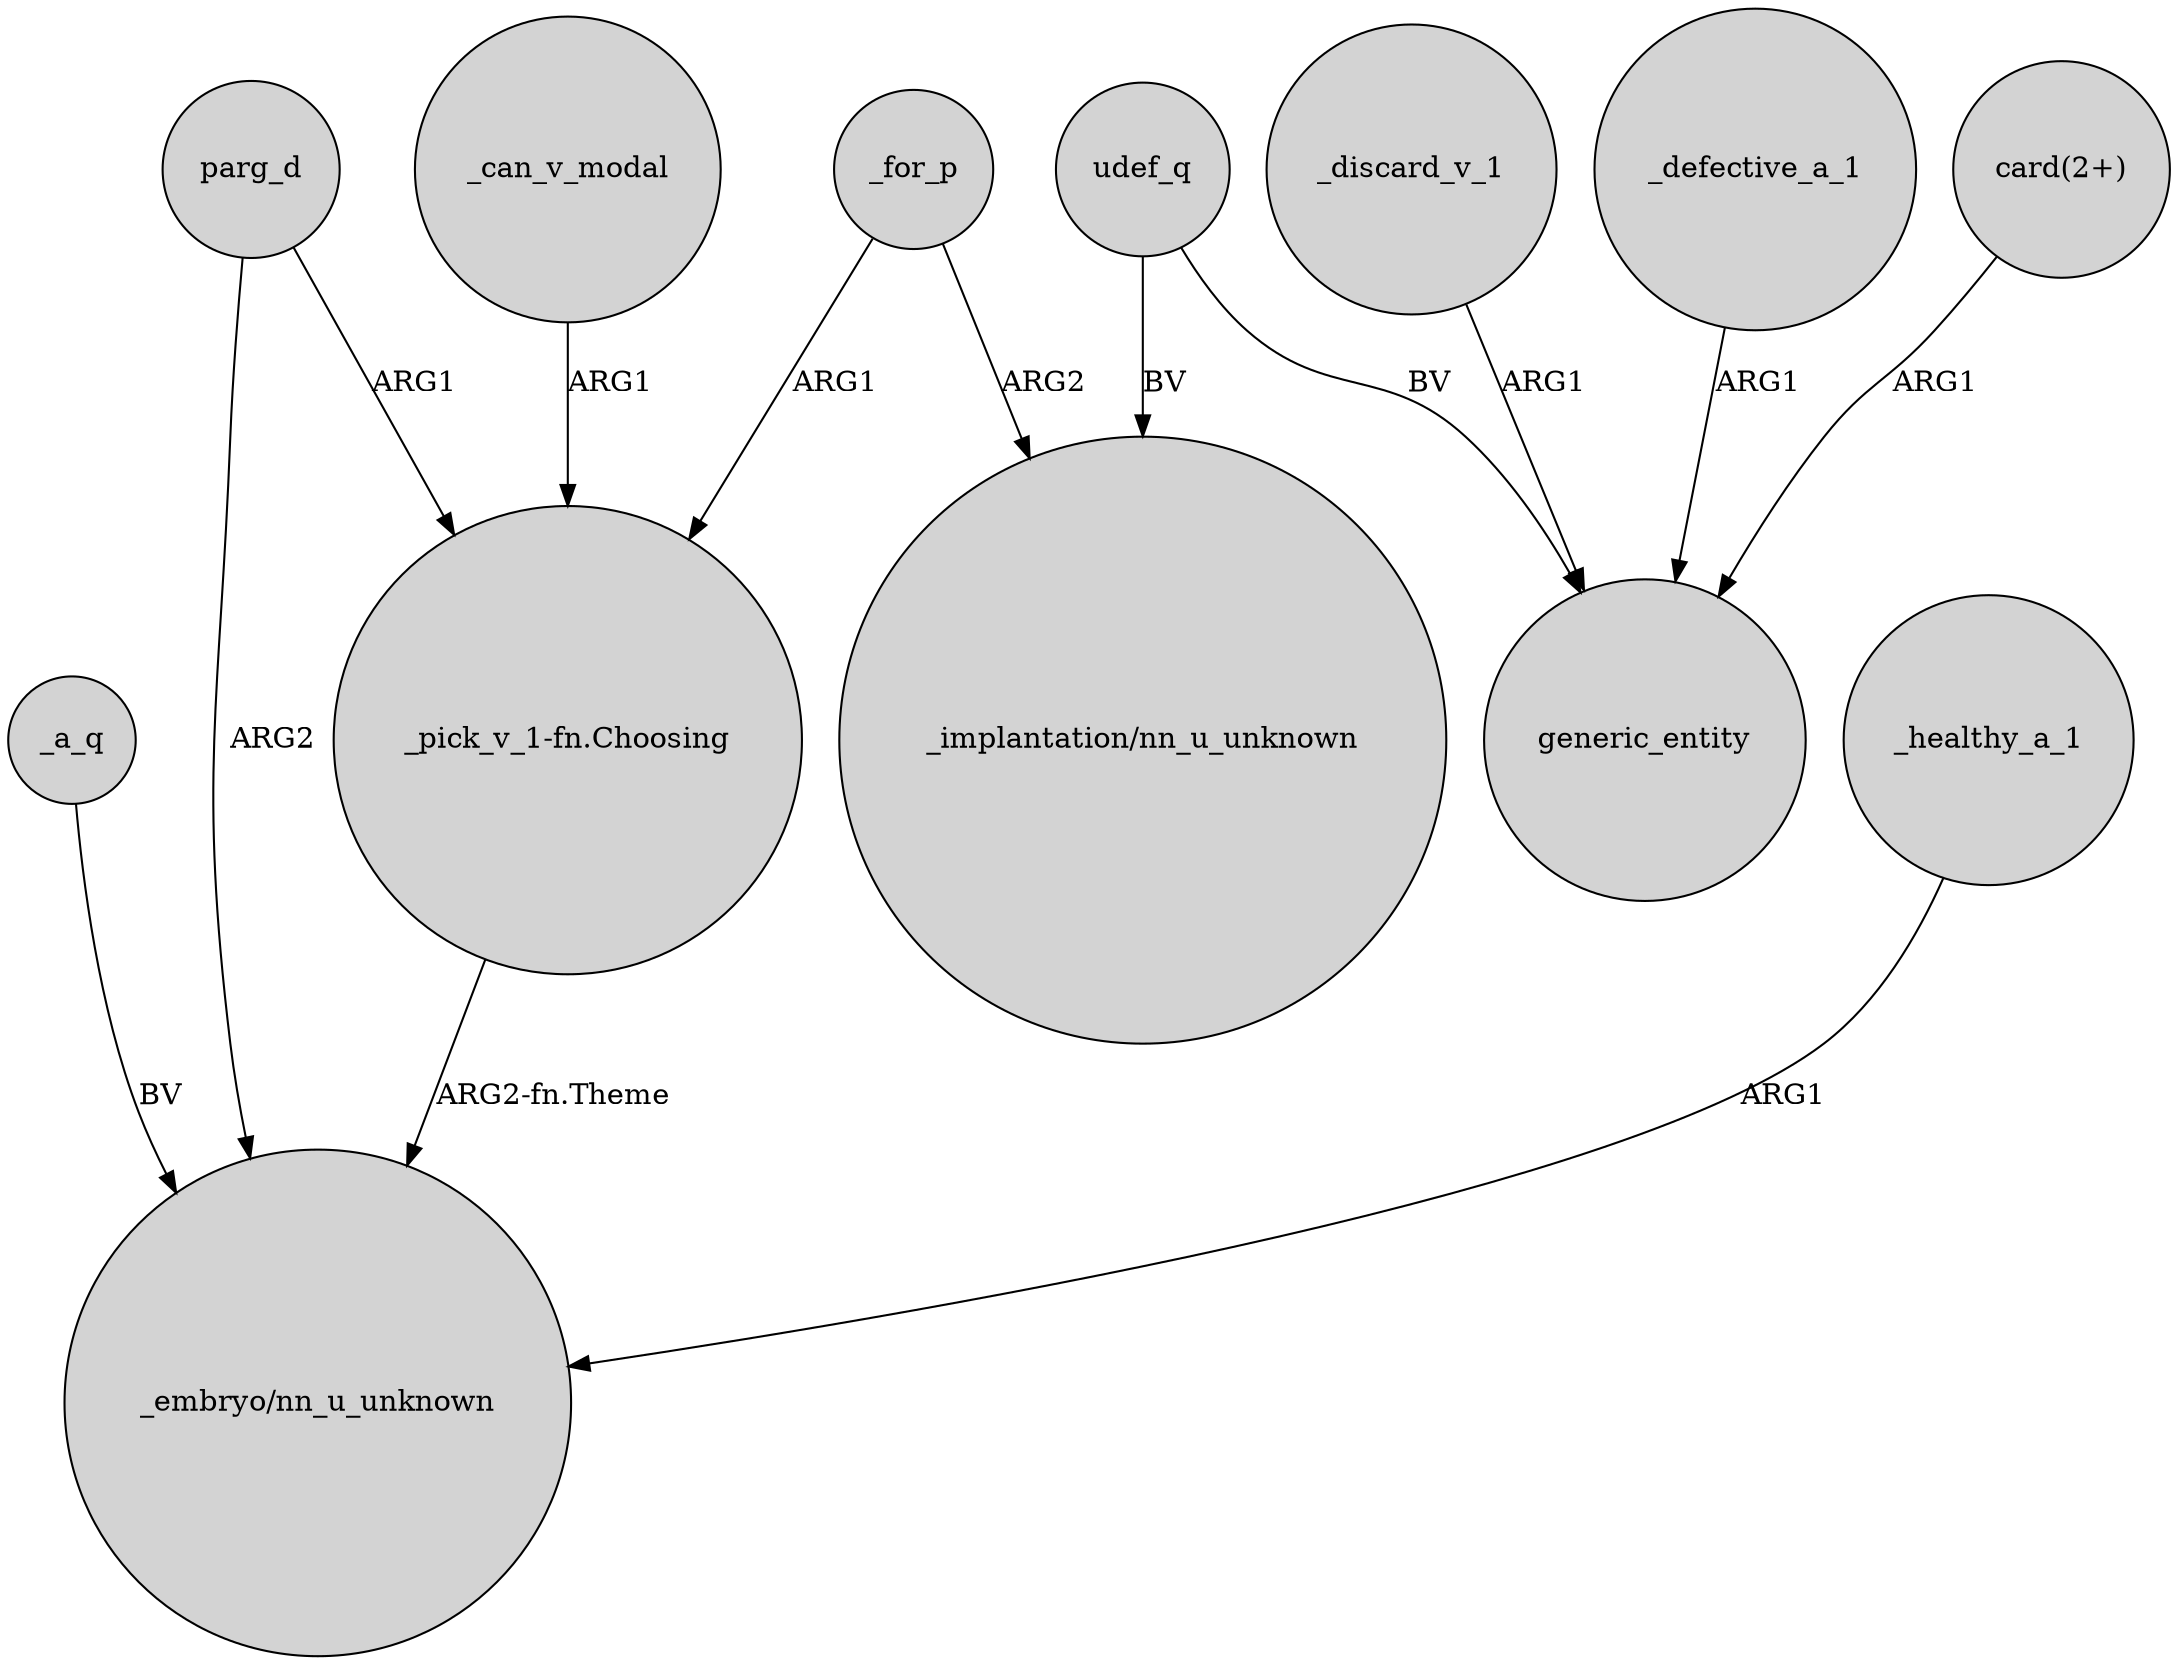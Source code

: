 digraph {
	node [shape=circle style=filled]
	_a_q -> "_embryo/nn_u_unknown" [label=BV]
	udef_q -> "_implantation/nn_u_unknown" [label=BV]
	udef_q -> generic_entity [label=BV]
	"card(2+)" -> generic_entity [label=ARG1]
	parg_d -> "_embryo/nn_u_unknown" [label=ARG2]
	_for_p -> "_pick_v_1-fn.Choosing" [label=ARG1]
	_discard_v_1 -> generic_entity [label=ARG1]
	_defective_a_1 -> generic_entity [label=ARG1]
	parg_d -> "_pick_v_1-fn.Choosing" [label=ARG1]
	_for_p -> "_implantation/nn_u_unknown" [label=ARG2]
	_healthy_a_1 -> "_embryo/nn_u_unknown" [label=ARG1]
	_can_v_modal -> "_pick_v_1-fn.Choosing" [label=ARG1]
	"_pick_v_1-fn.Choosing" -> "_embryo/nn_u_unknown" [label="ARG2-fn.Theme"]
}
